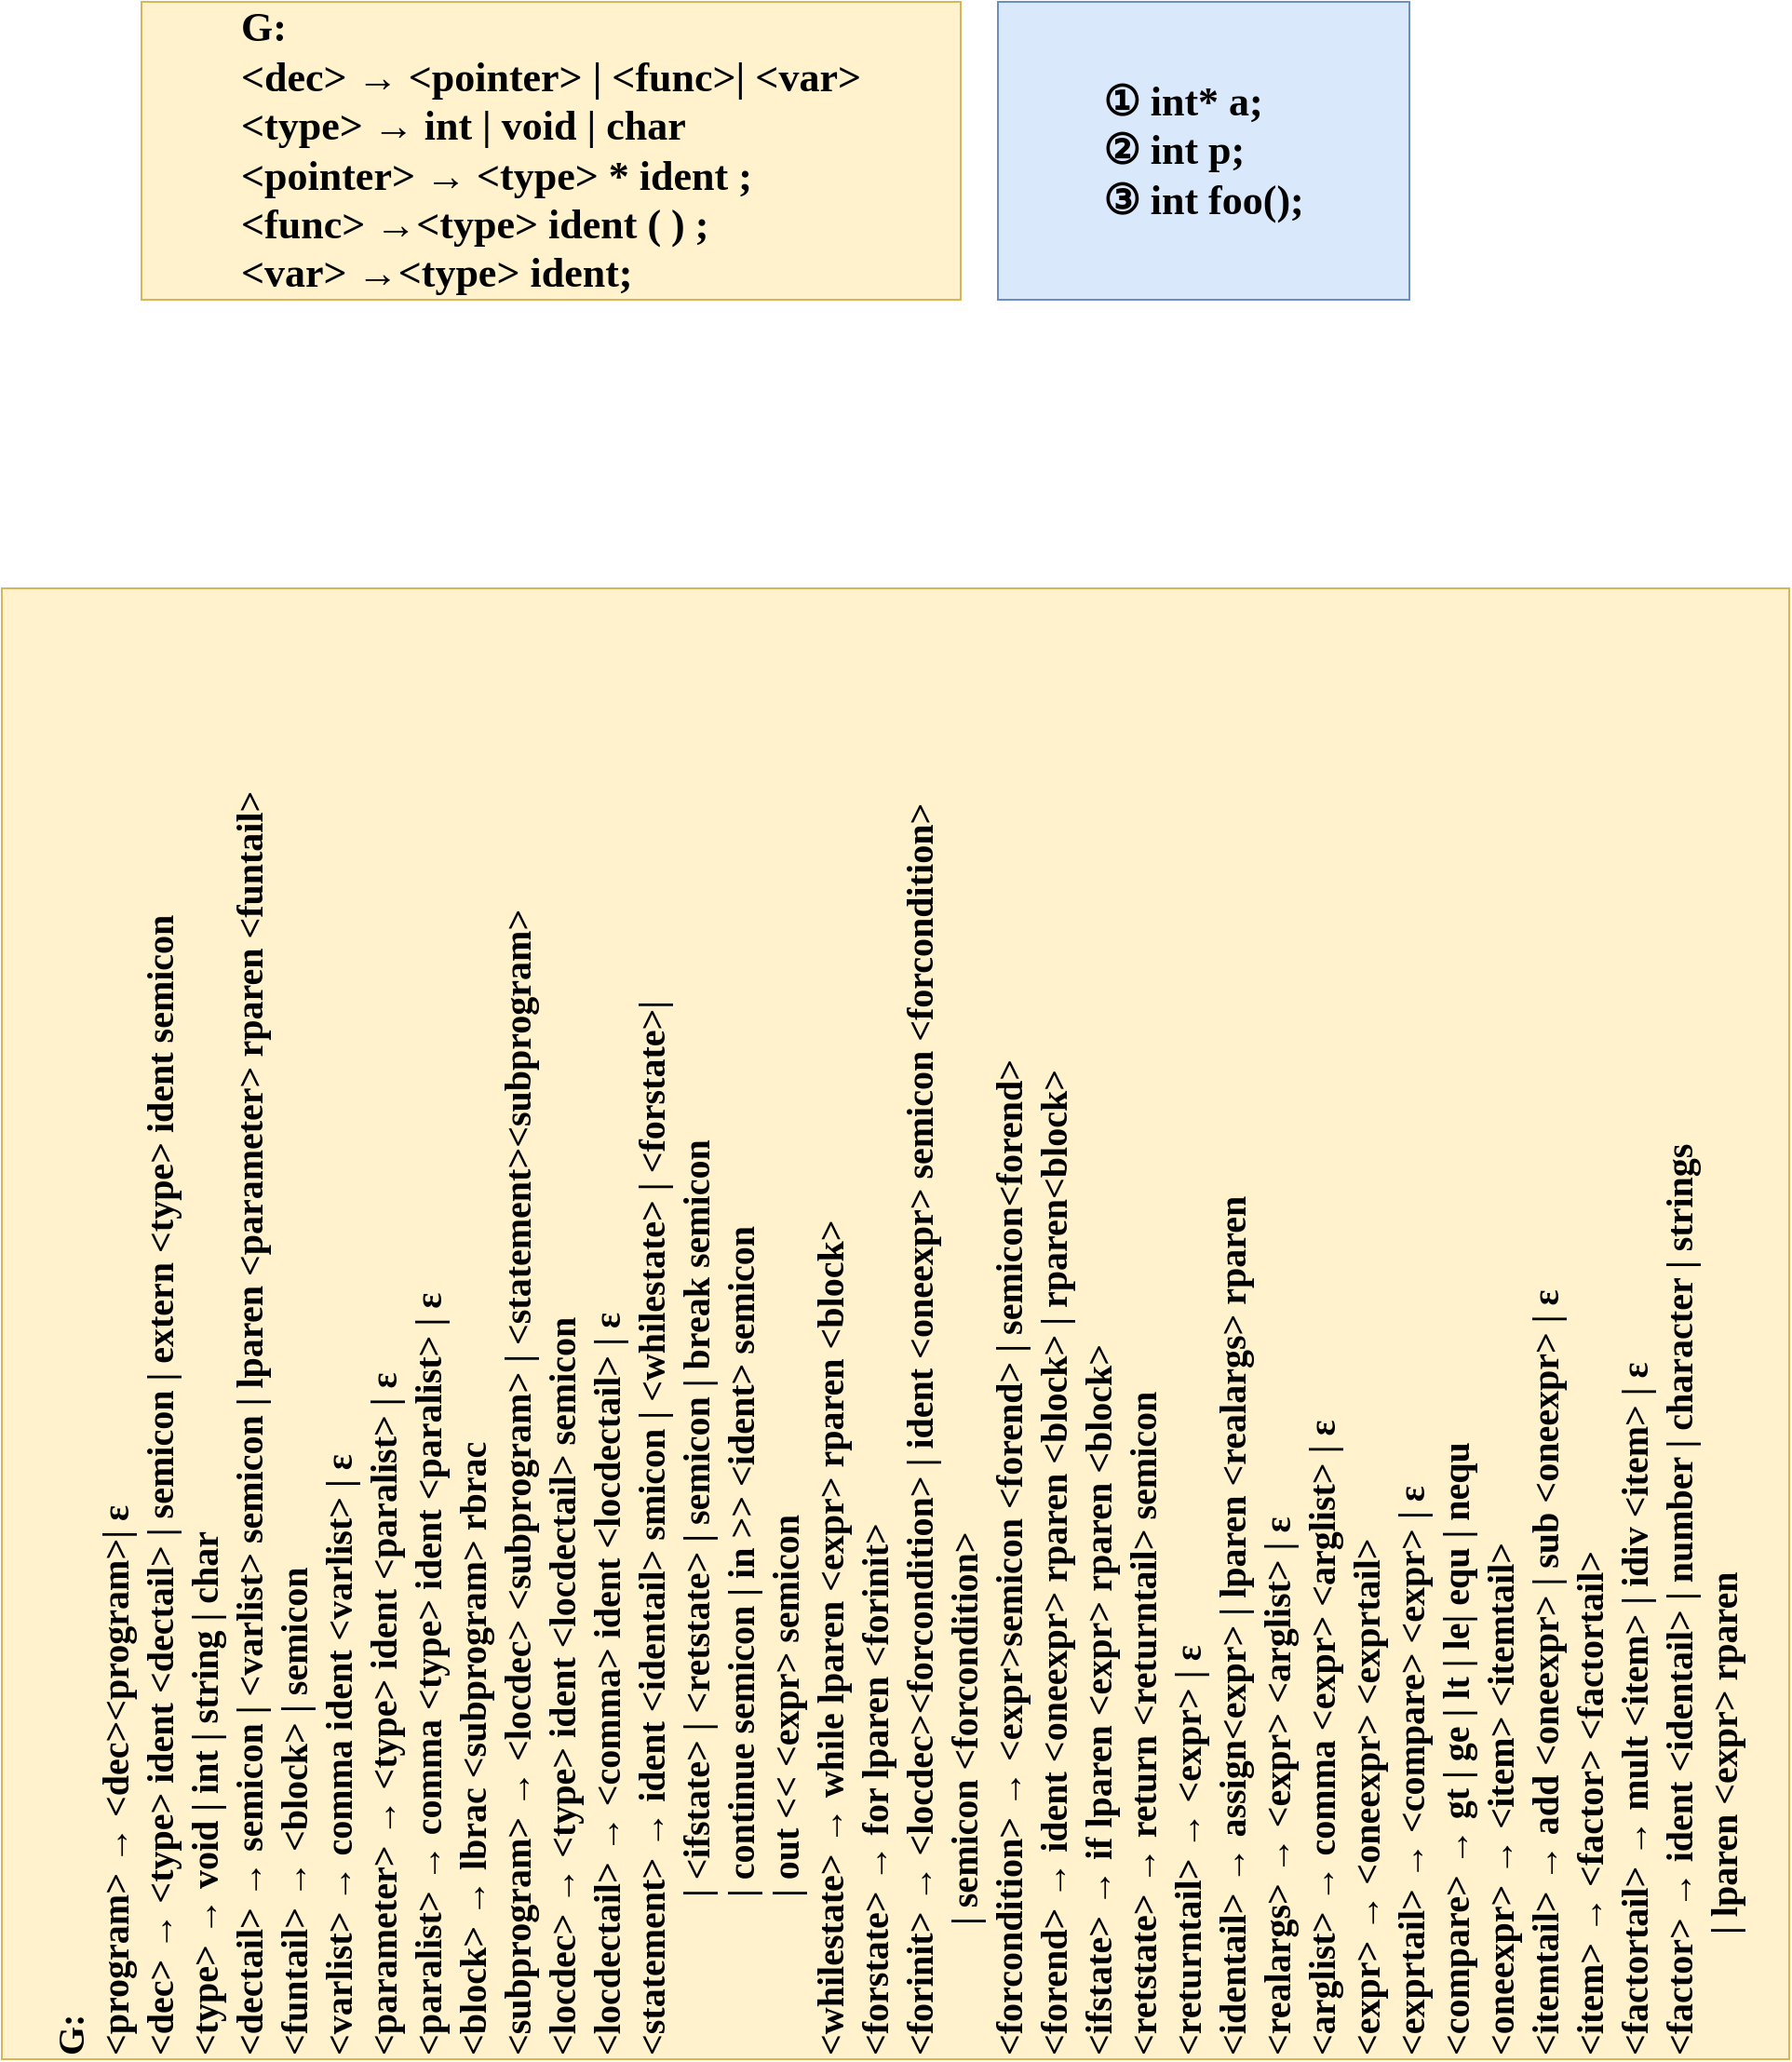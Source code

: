 <mxfile version="14.5.1" type="device"><diagram id="vlWWa1s4vlC9DZWQr84a" name="第 1 页"><mxGraphModel dx="2372" dy="774" grid="1" gridSize="10" guides="1" tooltips="1" connect="1" arrows="1" fold="1" page="1" pageScale="1" pageWidth="827" pageHeight="1169" math="0" shadow="0"><root><mxCell id="0"/><mxCell id="1" parent="0"/><mxCell id="fXWw72hkJNAAFcLfOElS-1" value="&lt;div style=&quot;text-align: left&quot;&gt;&lt;b style=&quot;font-size: 22px ; font-family: &amp;#34;comic sans ms&amp;#34;&quot;&gt;① int* a;&lt;/b&gt;&lt;/div&gt;&lt;font face=&quot;Comic Sans MS&quot;&gt;&lt;div style=&quot;text-align: left&quot;&gt;&lt;b style=&quot;font-size: 22px&quot;&gt;② int p;&lt;/b&gt;&lt;/div&gt;&lt;span style=&quot;font-size: 22px&quot;&gt;&lt;div style=&quot;text-align: left&quot;&gt;&lt;b&gt;③ int foo();&lt;/b&gt;&lt;/div&gt;&lt;/span&gt;&lt;/font&gt;" style="rounded=0;whiteSpace=wrap;html=1;fillColor=#dae8fc;strokeColor=#6c8ebf;" parent="1" vertex="1"><mxGeometry x="480" y="140" width="221" height="160" as="geometry"/></mxCell><mxCell id="fXWw72hkJNAAFcLfOElS-2" value="&lt;div style=&quot;text-align: left&quot;&gt;&lt;b&gt;&lt;font style=&quot;font-size: 22px&quot; face=&quot;Comic Sans MS&quot;&gt;G:&lt;/font&gt;&lt;/b&gt;&lt;/div&gt;&lt;b&gt;&lt;div style=&quot;text-align: left&quot;&gt;&lt;b&gt;&lt;font style=&quot;font-size: 22px&quot; face=&quot;Comic Sans MS&quot;&gt;&amp;lt;dec&amp;gt; → &amp;lt;pointer&amp;gt; | &amp;lt;func&amp;gt;| &amp;lt;var&amp;gt;&lt;/font&gt;&lt;/b&gt;&lt;/div&gt;&lt;font style=&quot;font-size: 22px&quot; face=&quot;Comic Sans MS&quot;&gt;&lt;div style=&quot;text-align: left&quot;&gt;&lt;b style=&quot;font-family: &amp;#34;helvetica&amp;#34; ; font-size: 12px&quot;&gt;&lt;font style=&quot;font-size: 22px&quot; face=&quot;Comic Sans MS&quot;&gt;&amp;lt;type&amp;gt; → int | void | char&lt;/font&gt;&lt;/b&gt;&lt;/div&gt;&lt;div style=&quot;text-align: left&quot;&gt;&lt;b style=&quot;font-family: &amp;#34;helvetica&amp;#34; ; font-size: 12px&quot;&gt;&lt;font style=&quot;font-size: 22px&quot; face=&quot;Comic Sans MS&quot;&gt;&amp;lt;pointer&amp;gt;&amp;nbsp;&lt;/font&gt;&lt;/b&gt;&lt;b style=&quot;font-family: &amp;#34;helvetica&amp;#34; ; font-size: 12px&quot;&gt;&lt;font face=&quot;Comic Sans MS&quot; style=&quot;font-size: 22px&quot;&gt;→ &amp;lt;type&amp;gt; * ident ;&lt;/font&gt;&lt;/b&gt;&lt;/div&gt;&lt;/font&gt;&lt;/b&gt;&lt;b&gt;&lt;div style=&quot;text-align: left&quot;&gt;&lt;b&gt;&lt;font style=&quot;font-size: 22px&quot; face=&quot;Comic Sans MS&quot;&gt;&amp;lt;func&amp;gt;&amp;nbsp;&lt;/font&gt;&lt;/b&gt;&lt;b&gt;&lt;font face=&quot;Comic Sans MS&quot; style=&quot;font-size: 22px&quot;&gt;→&lt;/font&gt;&lt;/b&gt;&lt;b&gt;&lt;font face=&quot;Comic Sans MS&quot; style=&quot;font-size: 22px&quot;&gt;&amp;lt;type&amp;gt;&amp;nbsp;&lt;/font&gt;&lt;/b&gt;&lt;b&gt;&lt;font face=&quot;Comic Sans MS&quot; style=&quot;font-size: 22px&quot;&gt;ident ( ) ;&lt;/font&gt;&lt;/b&gt;&lt;/div&gt;&lt;/b&gt;&lt;b&gt;&lt;div style=&quot;text-align: left&quot;&gt;&lt;b&gt;&lt;font style=&quot;font-size: 22px&quot; face=&quot;Comic Sans MS&quot;&gt;&amp;lt;var&amp;gt;&amp;nbsp;&lt;/font&gt;&lt;/b&gt;&lt;b&gt;&lt;font face=&quot;Comic Sans MS&quot; style=&quot;font-size: 22px&quot;&gt;→&lt;/font&gt;&lt;/b&gt;&lt;b&gt;&lt;font face=&quot;Comic Sans MS&quot; style=&quot;font-size: 22px&quot;&gt;&amp;lt;type&amp;gt;&amp;nbsp;&lt;/font&gt;&lt;/b&gt;&lt;b&gt;&lt;font face=&quot;Comic Sans MS&quot; style=&quot;font-size: 22px&quot;&gt;ident;&lt;/font&gt;&lt;/b&gt;&lt;/div&gt;&lt;/b&gt;" style="rounded=0;whiteSpace=wrap;html=1;fillColor=#fff2cc;strokeColor=#d6b656;" parent="1" vertex="1"><mxGeometry x="20" y="140" width="440" height="160" as="geometry"/></mxCell><mxCell id="fXWw72hkJNAAFcLfOElS-3" value="&lt;font style=&quot;font-size: 20px&quot;&gt;&lt;b&gt;&lt;font face=&quot;Comic Sans MS&quot; style=&quot;font-size: 20px&quot;&gt;G:&lt;br&gt;&amp;lt;program&amp;gt; → &amp;lt;dec&amp;gt;&amp;lt;program&amp;gt;| ε&lt;br&gt;&lt;/font&gt;&lt;/b&gt;&lt;b&gt;&lt;font face=&quot;Comic Sans MS&quot; style=&quot;font-size: 20px&quot;&gt;&amp;lt;dec&amp;gt;&amp;nbsp;&lt;/font&gt;&lt;/b&gt;&lt;b&gt;&lt;font face=&quot;Comic Sans MS&quot; style=&quot;font-size: 20px&quot;&gt;→ &amp;lt;type&amp;gt; ident &amp;lt;dectail&amp;gt; | semicon | extern &amp;lt;type&amp;gt; ident semicon&lt;/font&gt;&lt;/b&gt;&lt;b&gt;&lt;font face=&quot;Comic Sans MS&quot; style=&quot;font-size: 20px&quot;&gt;&lt;br&gt;&amp;lt;type&amp;gt;&amp;nbsp;&lt;/font&gt;&lt;/b&gt;&lt;b&gt;&lt;font face=&quot;Comic Sans MS&quot; style=&quot;font-size: 20px&quot;&gt;→ void | int | string | char&lt;/font&gt;&lt;/b&gt;&lt;b&gt;&lt;font face=&quot;Comic Sans MS&quot; style=&quot;font-size: 20px&quot;&gt;&lt;br&gt;&amp;lt;dectail&amp;gt;&amp;nbsp;&lt;/font&gt;&lt;/b&gt;&lt;b&gt;&lt;font face=&quot;Comic Sans MS&quot; style=&quot;font-size: 20px&quot;&gt;→ semicon | &amp;lt;varlist&amp;gt; semicon |&amp;nbsp;&lt;/font&gt;&lt;/b&gt;&lt;b&gt;&lt;font face=&quot;Comic Sans MS&quot;&gt;lparen&lt;/font&gt;&lt;/b&gt;&lt;b&gt;&lt;font face=&quot;Comic Sans MS&quot; style=&quot;font-size: 20px&quot;&gt;&amp;nbsp;&amp;lt;parameter&amp;gt;&amp;nbsp;&lt;/font&gt;&lt;/b&gt;&lt;b&gt;&lt;font face=&quot;Comic Sans MS&quot;&gt;rparen&lt;/font&gt;&lt;/b&gt;&lt;b&gt;&lt;font face=&quot;Comic Sans MS&quot; style=&quot;font-size: 20px&quot;&gt;&amp;nbsp;&amp;lt;funtail&amp;gt;&lt;br&gt;&amp;lt;funtail&amp;gt;&amp;nbsp;&lt;/font&gt;&lt;/b&gt;&lt;b&gt;&lt;font face=&quot;Comic Sans MS&quot; style=&quot;font-size: 20px&quot;&gt;→ &amp;lt;block&amp;gt; | semicon&lt;br&gt;&lt;/font&gt;&lt;/b&gt;&lt;b&gt;&lt;font face=&quot;Comic Sans MS&quot; style=&quot;font-size: 20px&quot;&gt;&amp;lt;varlist&amp;gt;&amp;nbsp;&lt;/font&gt;&lt;/b&gt;&lt;b&gt;&lt;font face=&quot;Comic Sans MS&quot; style=&quot;font-size: 20px&quot;&gt;→ comma ident &amp;lt;varlist&amp;gt; |&amp;nbsp;&lt;/font&gt;&lt;/b&gt;&lt;b&gt;&lt;font face=&quot;Comic Sans MS&quot; style=&quot;font-size: 20px&quot;&gt;ε&lt;/font&gt;&lt;/b&gt;&lt;b&gt;&lt;font face=&quot;Comic Sans MS&quot; style=&quot;font-size: 20px&quot;&gt;&lt;br&gt;&lt;/font&gt;&lt;/b&gt;&lt;b&gt;&lt;font face=&quot;Comic Sans MS&quot; style=&quot;font-size: 20px&quot;&gt;&amp;lt;parameter&amp;gt;&amp;nbsp;&lt;/font&gt;&lt;/b&gt;&lt;b&gt;&lt;font face=&quot;Comic Sans MS&quot; style=&quot;font-size: 20px&quot;&gt;→ &amp;lt;type&amp;gt; ident &amp;lt;paralist&amp;gt; |&amp;nbsp;&lt;/font&gt;&lt;/b&gt;&lt;b&gt;&lt;font face=&quot;Comic Sans MS&quot; style=&quot;font-size: 20px&quot;&gt;ε&lt;br&gt;&lt;/font&gt;&lt;/b&gt;&lt;/font&gt;&lt;b style=&quot;font-size: 20px&quot;&gt;&lt;font face=&quot;Comic Sans MS&quot; style=&quot;font-size: 20px&quot;&gt;&lt;font style=&quot;font-size: 20px&quot;&gt;&amp;lt;paralist&amp;gt; → comma &amp;lt;type&amp;gt; ident &amp;lt;paralist&amp;gt; | ε&lt;br&gt;&amp;lt;block&amp;gt; → lbrac &amp;lt;subprogram&amp;gt; rbrac&lt;br&gt;&amp;lt;subprogram&amp;gt; → &amp;lt;locdec&amp;gt; &amp;lt;subprogram&amp;gt; | &amp;lt;statement&amp;gt;&amp;lt;subprogram&amp;gt;&lt;br&gt;&amp;lt;locdec&amp;gt; → &amp;lt;type&amp;gt; ident &amp;lt;locdectail&amp;gt; semicon&lt;br&gt;&lt;/font&gt;&amp;lt;locdectail&amp;gt; → &amp;lt;comma&amp;gt; ident &amp;lt;locdectail&amp;gt; | ε&lt;br&gt;&amp;lt;statement&amp;gt; → ident &amp;lt;identail&amp;gt; smicon | &amp;lt;whilestate&amp;gt; | &amp;lt;forstate&amp;gt;|&lt;br&gt;&amp;nbsp; &amp;nbsp; &amp;nbsp; &amp;nbsp; &amp;nbsp; &amp;nbsp; &amp;nbsp; &amp;nbsp; &amp;nbsp;| &amp;lt;ifstate&amp;gt; | &amp;lt;retstate&amp;gt; | semicon | break semicon&lt;br&gt;&amp;nbsp; &amp;nbsp; &amp;nbsp; &amp;nbsp; &amp;nbsp; &amp;nbsp; &amp;nbsp; &amp;nbsp; &amp;nbsp;| continue semicon | in &amp;gt;&amp;gt; &amp;lt;ident&amp;gt; semicon&lt;br&gt;&amp;nbsp; &amp;nbsp; &amp;nbsp; &amp;nbsp; &amp;nbsp; &amp;nbsp; &amp;nbsp; &amp;nbsp; &amp;nbsp;| out &amp;lt;&amp;lt; &amp;lt;expr&amp;gt; semicon&lt;br&gt;&amp;lt;whilestate&amp;gt; → while lparen &amp;lt;expr&amp;gt; rparen &amp;lt;block&amp;gt;&amp;nbsp;&lt;br&gt;&amp;lt;forstate&amp;gt; → for lparen &amp;lt;forinit&amp;gt;&lt;br&gt;&amp;lt;forinit&amp;gt; →&amp;nbsp;&amp;lt;locdec&amp;gt;&amp;lt;forcondition&amp;gt; | ident &amp;lt;oneexpr&amp;gt; semicon &amp;lt;forcondition&amp;gt;&lt;br&gt;&amp;nbsp; &amp;nbsp; &amp;nbsp; &amp;nbsp; &amp;nbsp; &amp;nbsp; &amp;nbsp; | semicon &amp;lt;forcondition&amp;gt;&lt;br&gt;&amp;lt;forcondition&amp;gt; → &amp;lt;expr&amp;gt;semicon &amp;lt;forend&amp;gt; | semicon&amp;lt;forend&amp;gt;&lt;br&gt;&amp;lt;forend&amp;gt; → ident &amp;lt;oneexpr&amp;gt; rparen &amp;lt;block&amp;gt; | rparen&amp;lt;block&amp;gt;&lt;br&gt;&amp;lt;ifstate&amp;gt; → if lparen &amp;lt;expr&amp;gt; rparen &amp;lt;block&amp;gt;&lt;br&gt;&amp;lt;retstate&amp;gt; → return &amp;lt;returntail&amp;gt; semicon&lt;br&gt;&amp;lt;returntail&amp;gt; → &amp;lt;expr&amp;gt; | ε&lt;br&gt;&amp;lt;identail&amp;gt; → assign&amp;lt;expr&amp;gt; | lparen &amp;lt;realargs&amp;gt; rparen&lt;br&gt;&amp;lt;realargs&amp;gt; → &amp;lt;expr&amp;gt; &amp;lt;arglist&amp;gt; | ε&lt;br&gt;&amp;lt;arglist&amp;gt; → comma &amp;lt;expr&amp;gt; &amp;lt;arglist&amp;gt; | ε&lt;br&gt;&amp;lt;expr&amp;gt; → &amp;lt;oneexpr&amp;gt; &amp;lt;exprtail&amp;gt;&lt;br&gt;&amp;lt;exprtail&amp;gt; → &amp;lt;compare&amp;gt; &amp;lt;expr&amp;gt; | ε&lt;br&gt;&amp;lt;compare&amp;gt; → gt | ge | lt | le| equ | nequ&lt;br&gt;&amp;lt;oneexpr&amp;gt; → &amp;lt;item&amp;gt; &amp;lt;itemtail&amp;gt;&lt;br&gt;&amp;lt;itemtail&amp;gt; → add &amp;lt;oneexpr&amp;gt; | sub &amp;lt;oneexpr&amp;gt; | ε&lt;br&gt;&amp;lt;item&amp;gt; → &amp;lt;factor&amp;gt; &amp;lt;factortail&amp;gt;&lt;br&gt;&amp;lt;factortail&amp;gt; → mult &amp;lt;item&amp;gt; | idiv &amp;lt;item&amp;gt; | ε&lt;br&gt;&amp;lt;factor&amp;gt; → ident &amp;lt;identail&amp;gt; | number | character | strings&lt;br&gt;&amp;nbsp; &amp;nbsp; &amp;nbsp; &amp;nbsp; &amp;nbsp; &amp;nbsp; &amp;nbsp;| lparen &amp;lt;expr&amp;gt; rparen&lt;br&gt;&lt;/font&gt;&lt;/b&gt;" style="rounded=0;whiteSpace=wrap;html=1;align=left;fillColor=#fff2cc;strokeColor=#d6b656;rotation=-90;" parent="1" vertex="1"><mxGeometry x="30" y="370" width="790" height="960" as="geometry"/></mxCell></root></mxGraphModel></diagram></mxfile>